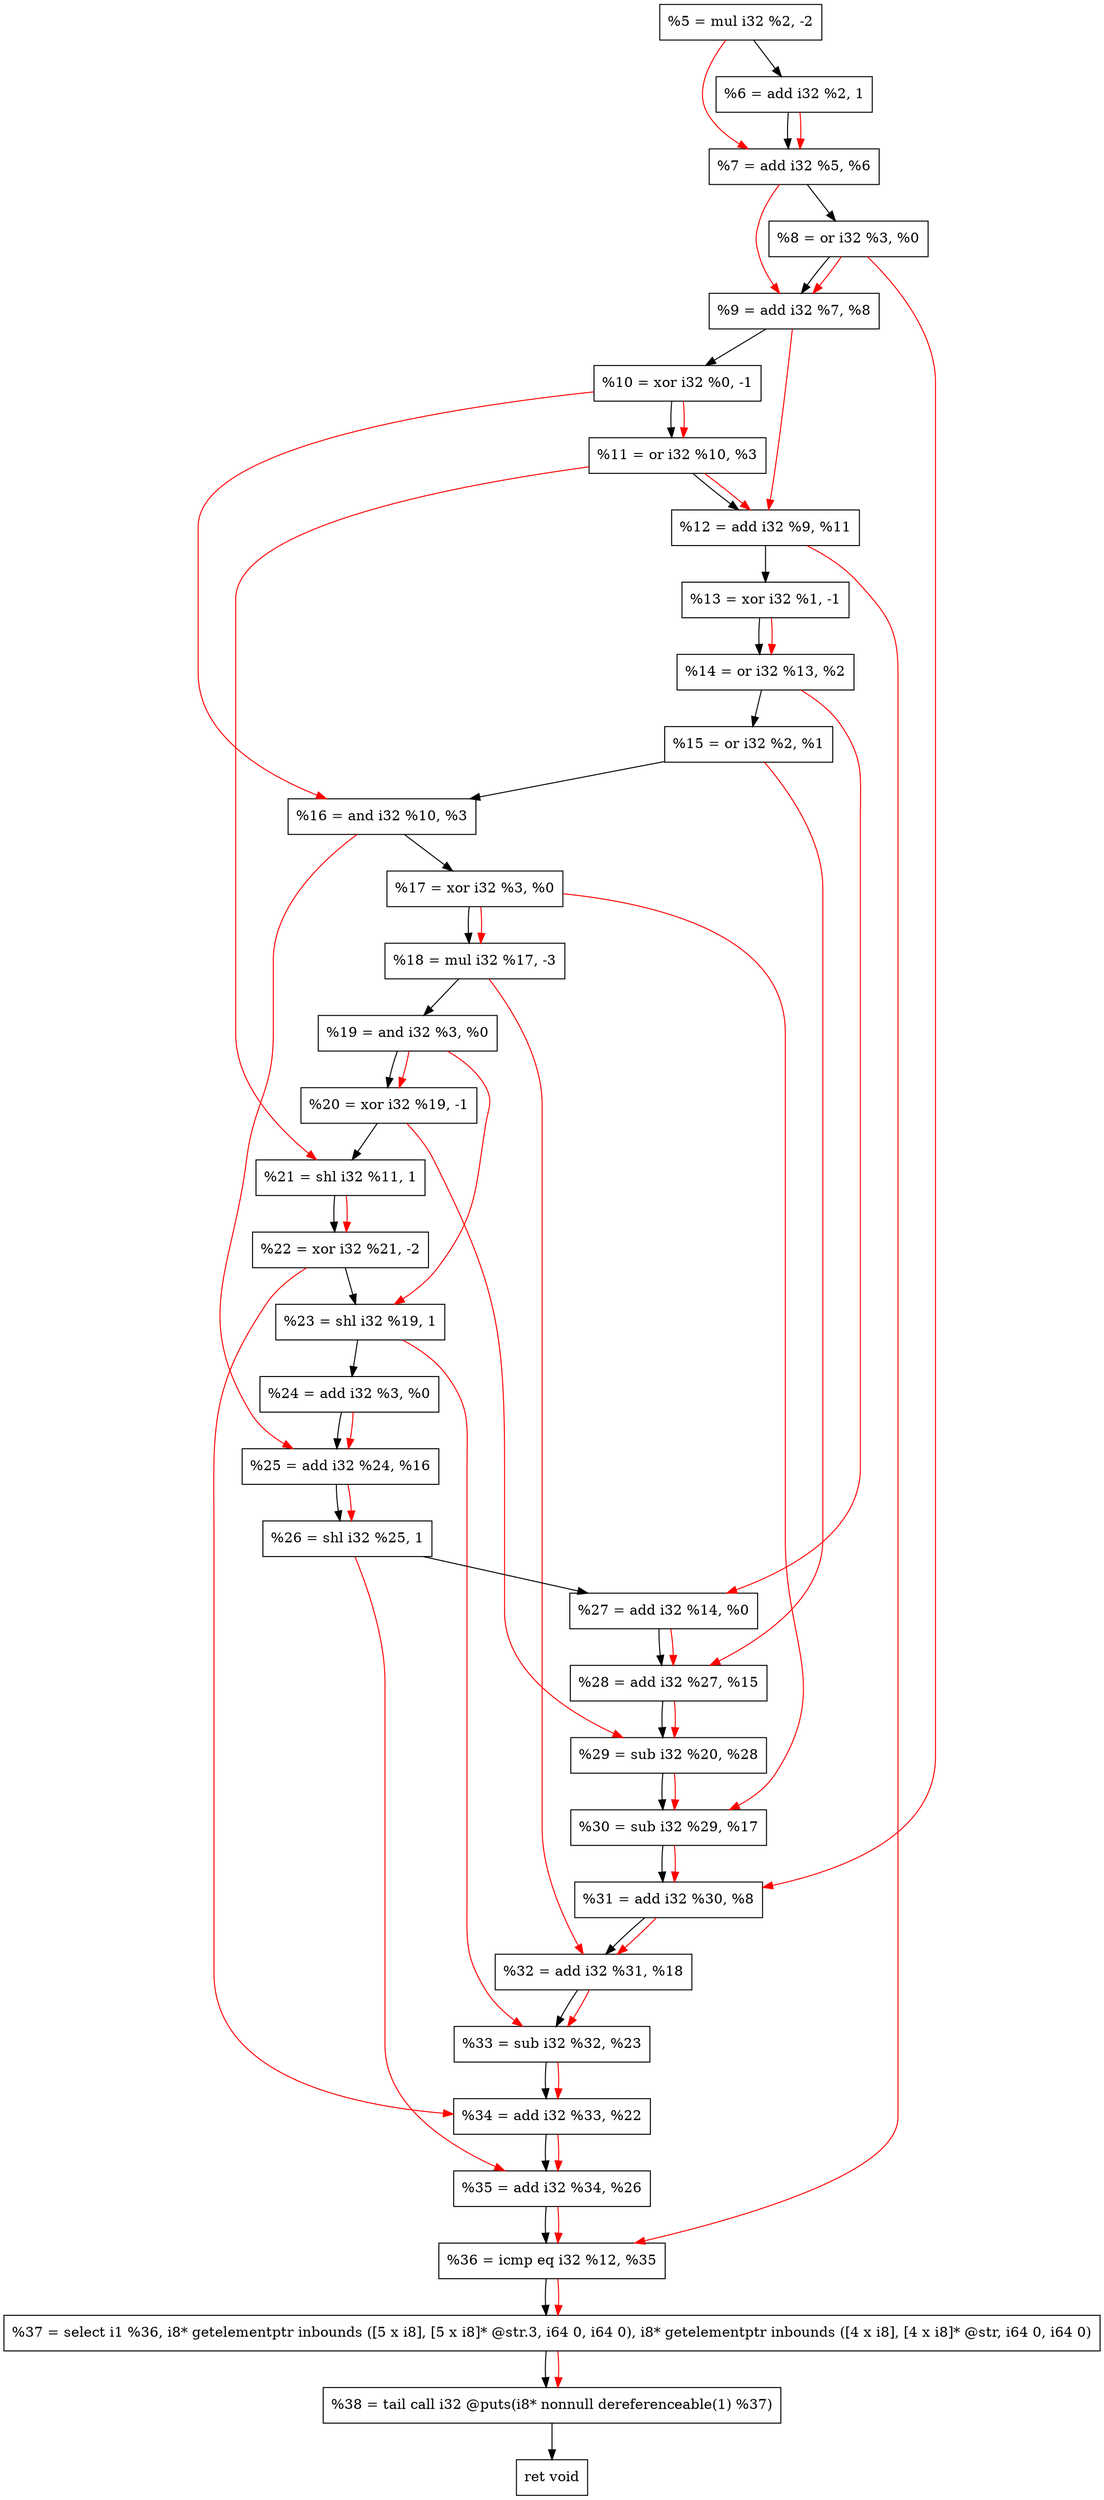 digraph "DFG for'crackme' function" {
	Node0xb7efa0[shape=record, label="  %5 = mul i32 %2, -2"];
	Node0xb7f040[shape=record, label="  %6 = add i32 %2, 1"];
	Node0xb7f0b0[shape=record, label="  %7 = add i32 %5, %6"];
	Node0xb7f120[shape=record, label="  %8 = or i32 %3, %0"];
	Node0xb7f190[shape=record, label="  %9 = add i32 %7, %8"];
	Node0xb7f230[shape=record, label="  %10 = xor i32 %0, -1"];
	Node0xb7f2a0[shape=record, label="  %11 = or i32 %10, %3"];
	Node0xb7f310[shape=record, label="  %12 = add i32 %9, %11"];
	Node0xb7f380[shape=record, label="  %13 = xor i32 %1, -1"];
	Node0xb7f3f0[shape=record, label="  %14 = or i32 %13, %2"];
	Node0xb7f460[shape=record, label="  %15 = or i32 %2, %1"];
	Node0xb7f4d0[shape=record, label="  %16 = and i32 %10, %3"];
	Node0xb7f540[shape=record, label="  %17 = xor i32 %3, %0"];
	Node0xb7f5e0[shape=record, label="  %18 = mul i32 %17, -3"];
	Node0xb7f650[shape=record, label="  %19 = and i32 %3, %0"];
	Node0xb7f6c0[shape=record, label="  %20 = xor i32 %19, -1"];
	Node0xb7f730[shape=record, label="  %21 = shl i32 %11, 1"];
	Node0xb7f7a0[shape=record, label="  %22 = xor i32 %21, -2"];
	Node0xb7f810[shape=record, label="  %23 = shl i32 %19, 1"];
	Node0xb7f880[shape=record, label="  %24 = add i32 %3, %0"];
	Node0xb7f8f0[shape=record, label="  %25 = add i32 %24, %16"];
	Node0xb7f960[shape=record, label="  %26 = shl i32 %25, 1"];
	Node0xb7f9d0[shape=record, label="  %27 = add i32 %14, %0"];
	Node0xb7fa40[shape=record, label="  %28 = add i32 %27, %15"];
	Node0xb7fab0[shape=record, label="  %29 = sub i32 %20, %28"];
	Node0xb7fb20[shape=record, label="  %30 = sub i32 %29, %17"];
	Node0xb7fb90[shape=record, label="  %31 = add i32 %30, %8"];
	Node0xb7fc00[shape=record, label="  %32 = add i32 %31, %18"];
	Node0xb7fe80[shape=record, label="  %33 = sub i32 %32, %23"];
	Node0xb7fef0[shape=record, label="  %34 = add i32 %33, %22"];
	Node0xb7ff60[shape=record, label="  %35 = add i32 %34, %26"];
	Node0xb7ffd0[shape=record, label="  %36 = icmp eq i32 %12, %35"];
	Node0xb1f268[shape=record, label="  %37 = select i1 %36, i8* getelementptr inbounds ([5 x i8], [5 x i8]* @str.3, i64 0, i64 0), i8* getelementptr inbounds ([4 x i8], [4 x i8]* @str, i64 0, i64 0)"];
	Node0xb80470[shape=record, label="  %38 = tail call i32 @puts(i8* nonnull dereferenceable(1) %37)"];
	Node0xb804c0[shape=record, label="  ret void"];
	Node0xb7efa0 -> Node0xb7f040;
	Node0xb7f040 -> Node0xb7f0b0;
	Node0xb7f0b0 -> Node0xb7f120;
	Node0xb7f120 -> Node0xb7f190;
	Node0xb7f190 -> Node0xb7f230;
	Node0xb7f230 -> Node0xb7f2a0;
	Node0xb7f2a0 -> Node0xb7f310;
	Node0xb7f310 -> Node0xb7f380;
	Node0xb7f380 -> Node0xb7f3f0;
	Node0xb7f3f0 -> Node0xb7f460;
	Node0xb7f460 -> Node0xb7f4d0;
	Node0xb7f4d0 -> Node0xb7f540;
	Node0xb7f540 -> Node0xb7f5e0;
	Node0xb7f5e0 -> Node0xb7f650;
	Node0xb7f650 -> Node0xb7f6c0;
	Node0xb7f6c0 -> Node0xb7f730;
	Node0xb7f730 -> Node0xb7f7a0;
	Node0xb7f7a0 -> Node0xb7f810;
	Node0xb7f810 -> Node0xb7f880;
	Node0xb7f880 -> Node0xb7f8f0;
	Node0xb7f8f0 -> Node0xb7f960;
	Node0xb7f960 -> Node0xb7f9d0;
	Node0xb7f9d0 -> Node0xb7fa40;
	Node0xb7fa40 -> Node0xb7fab0;
	Node0xb7fab0 -> Node0xb7fb20;
	Node0xb7fb20 -> Node0xb7fb90;
	Node0xb7fb90 -> Node0xb7fc00;
	Node0xb7fc00 -> Node0xb7fe80;
	Node0xb7fe80 -> Node0xb7fef0;
	Node0xb7fef0 -> Node0xb7ff60;
	Node0xb7ff60 -> Node0xb7ffd0;
	Node0xb7ffd0 -> Node0xb1f268;
	Node0xb1f268 -> Node0xb80470;
	Node0xb80470 -> Node0xb804c0;
edge [color=red]
	Node0xb7efa0 -> Node0xb7f0b0;
	Node0xb7f040 -> Node0xb7f0b0;
	Node0xb7f0b0 -> Node0xb7f190;
	Node0xb7f120 -> Node0xb7f190;
	Node0xb7f230 -> Node0xb7f2a0;
	Node0xb7f190 -> Node0xb7f310;
	Node0xb7f2a0 -> Node0xb7f310;
	Node0xb7f380 -> Node0xb7f3f0;
	Node0xb7f230 -> Node0xb7f4d0;
	Node0xb7f540 -> Node0xb7f5e0;
	Node0xb7f650 -> Node0xb7f6c0;
	Node0xb7f2a0 -> Node0xb7f730;
	Node0xb7f730 -> Node0xb7f7a0;
	Node0xb7f650 -> Node0xb7f810;
	Node0xb7f880 -> Node0xb7f8f0;
	Node0xb7f4d0 -> Node0xb7f8f0;
	Node0xb7f8f0 -> Node0xb7f960;
	Node0xb7f3f0 -> Node0xb7f9d0;
	Node0xb7f9d0 -> Node0xb7fa40;
	Node0xb7f460 -> Node0xb7fa40;
	Node0xb7f6c0 -> Node0xb7fab0;
	Node0xb7fa40 -> Node0xb7fab0;
	Node0xb7fab0 -> Node0xb7fb20;
	Node0xb7f540 -> Node0xb7fb20;
	Node0xb7fb20 -> Node0xb7fb90;
	Node0xb7f120 -> Node0xb7fb90;
	Node0xb7fb90 -> Node0xb7fc00;
	Node0xb7f5e0 -> Node0xb7fc00;
	Node0xb7fc00 -> Node0xb7fe80;
	Node0xb7f810 -> Node0xb7fe80;
	Node0xb7fe80 -> Node0xb7fef0;
	Node0xb7f7a0 -> Node0xb7fef0;
	Node0xb7fef0 -> Node0xb7ff60;
	Node0xb7f960 -> Node0xb7ff60;
	Node0xb7f310 -> Node0xb7ffd0;
	Node0xb7ff60 -> Node0xb7ffd0;
	Node0xb7ffd0 -> Node0xb1f268;
	Node0xb1f268 -> Node0xb80470;
}
